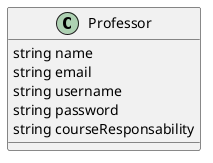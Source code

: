 @startuml
Class Professor {
 string name
 string email
 string username
 string password
 string courseResponsability
}
@enduml